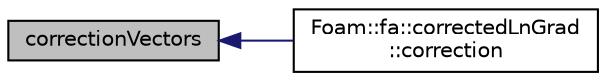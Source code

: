digraph "correctionVectors"
{
  bgcolor="transparent";
  edge [fontname="Helvetica",fontsize="10",labelfontname="Helvetica",labelfontsize="10"];
  node [fontname="Helvetica",fontsize="10",shape=record];
  rankdir="LR";
  Node1 [label="correctionVectors",height=0.2,width=0.4,color="black", fillcolor="grey75", style="filled" fontcolor="black"];
  Node1 -> Node2 [dir="back",color="midnightblue",fontsize="10",style="solid",fontname="Helvetica"];
  Node2 [label="Foam::fa::correctedLnGrad\l::correction",height=0.2,width=0.4,color="black",URL="$classFoam_1_1fa_1_1correctedLnGrad.html#a42cff4326677c7b78663f5437024ab58",tooltip="Return the explicit correction to the correctedLnGrad. "];
}
